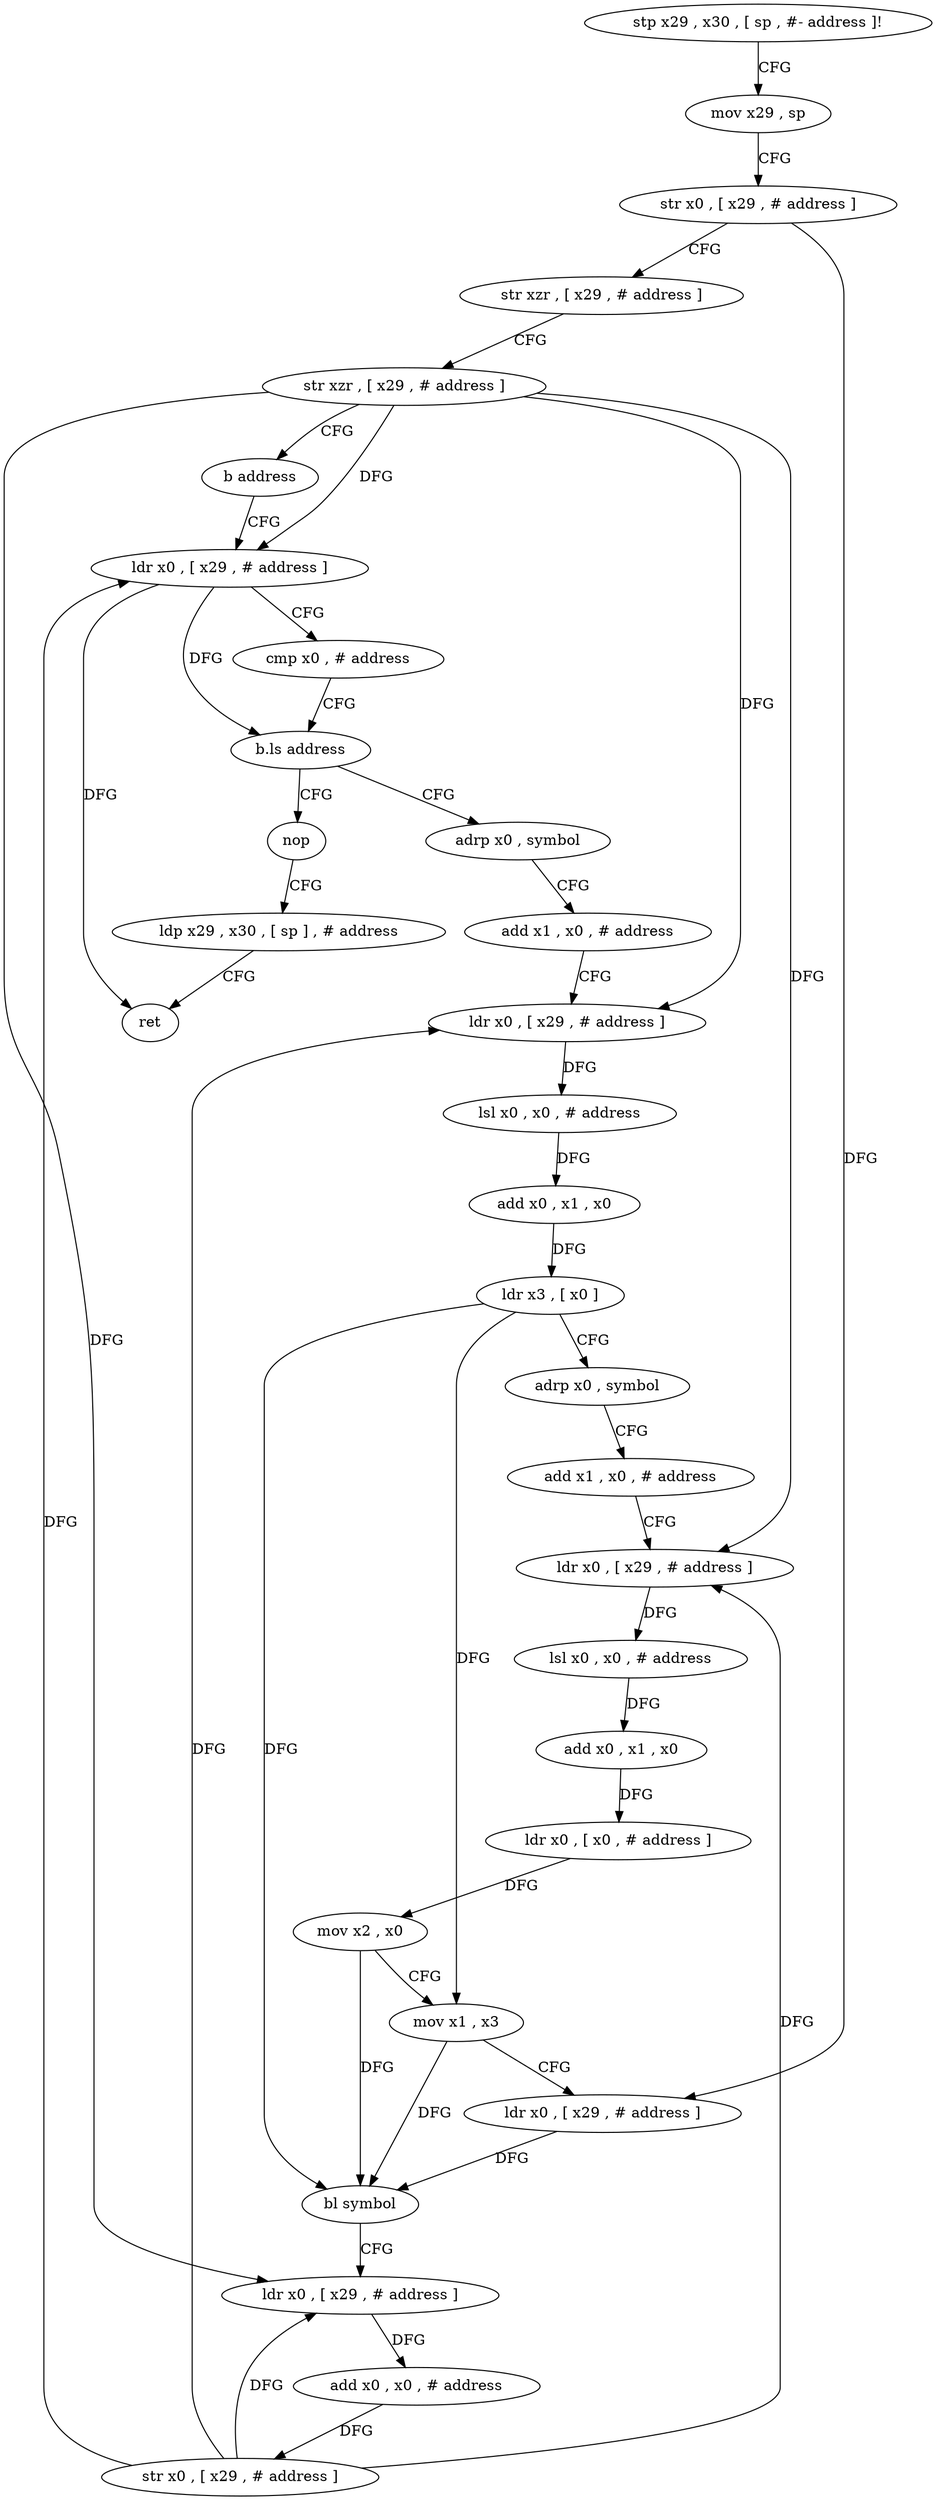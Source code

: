 digraph "func" {
"184696" [label = "stp x29 , x30 , [ sp , #- address ]!" ]
"184700" [label = "mov x29 , sp" ]
"184704" [label = "str x0 , [ x29 , # address ]" ]
"184708" [label = "str xzr , [ x29 , # address ]" ]
"184712" [label = "str xzr , [ x29 , # address ]" ]
"184716" [label = "b address" ]
"184796" [label = "ldr x0 , [ x29 , # address ]" ]
"184800" [label = "cmp x0 , # address" ]
"184804" [label = "b.ls address" ]
"184720" [label = "adrp x0 , symbol" ]
"184808" [label = "nop" ]
"184724" [label = "add x1 , x0 , # address" ]
"184728" [label = "ldr x0 , [ x29 , # address ]" ]
"184732" [label = "lsl x0 , x0 , # address" ]
"184736" [label = "add x0 , x1 , x0" ]
"184740" [label = "ldr x3 , [ x0 ]" ]
"184744" [label = "adrp x0 , symbol" ]
"184748" [label = "add x1 , x0 , # address" ]
"184752" [label = "ldr x0 , [ x29 , # address ]" ]
"184756" [label = "lsl x0 , x0 , # address" ]
"184760" [label = "add x0 , x1 , x0" ]
"184764" [label = "ldr x0 , [ x0 , # address ]" ]
"184768" [label = "mov x2 , x0" ]
"184772" [label = "mov x1 , x3" ]
"184776" [label = "ldr x0 , [ x29 , # address ]" ]
"184780" [label = "bl symbol" ]
"184784" [label = "ldr x0 , [ x29 , # address ]" ]
"184788" [label = "add x0 , x0 , # address" ]
"184792" [label = "str x0 , [ x29 , # address ]" ]
"184812" [label = "ldp x29 , x30 , [ sp ] , # address" ]
"184816" [label = "ret" ]
"184696" -> "184700" [ label = "CFG" ]
"184700" -> "184704" [ label = "CFG" ]
"184704" -> "184708" [ label = "CFG" ]
"184704" -> "184776" [ label = "DFG" ]
"184708" -> "184712" [ label = "CFG" ]
"184712" -> "184716" [ label = "CFG" ]
"184712" -> "184796" [ label = "DFG" ]
"184712" -> "184728" [ label = "DFG" ]
"184712" -> "184752" [ label = "DFG" ]
"184712" -> "184784" [ label = "DFG" ]
"184716" -> "184796" [ label = "CFG" ]
"184796" -> "184800" [ label = "CFG" ]
"184796" -> "184804" [ label = "DFG" ]
"184796" -> "184816" [ label = "DFG" ]
"184800" -> "184804" [ label = "CFG" ]
"184804" -> "184720" [ label = "CFG" ]
"184804" -> "184808" [ label = "CFG" ]
"184720" -> "184724" [ label = "CFG" ]
"184808" -> "184812" [ label = "CFG" ]
"184724" -> "184728" [ label = "CFG" ]
"184728" -> "184732" [ label = "DFG" ]
"184732" -> "184736" [ label = "DFG" ]
"184736" -> "184740" [ label = "DFG" ]
"184740" -> "184744" [ label = "CFG" ]
"184740" -> "184772" [ label = "DFG" ]
"184740" -> "184780" [ label = "DFG" ]
"184744" -> "184748" [ label = "CFG" ]
"184748" -> "184752" [ label = "CFG" ]
"184752" -> "184756" [ label = "DFG" ]
"184756" -> "184760" [ label = "DFG" ]
"184760" -> "184764" [ label = "DFG" ]
"184764" -> "184768" [ label = "DFG" ]
"184768" -> "184772" [ label = "CFG" ]
"184768" -> "184780" [ label = "DFG" ]
"184772" -> "184776" [ label = "CFG" ]
"184772" -> "184780" [ label = "DFG" ]
"184776" -> "184780" [ label = "DFG" ]
"184780" -> "184784" [ label = "CFG" ]
"184784" -> "184788" [ label = "DFG" ]
"184788" -> "184792" [ label = "DFG" ]
"184792" -> "184796" [ label = "DFG" ]
"184792" -> "184728" [ label = "DFG" ]
"184792" -> "184752" [ label = "DFG" ]
"184792" -> "184784" [ label = "DFG" ]
"184812" -> "184816" [ label = "CFG" ]
}
